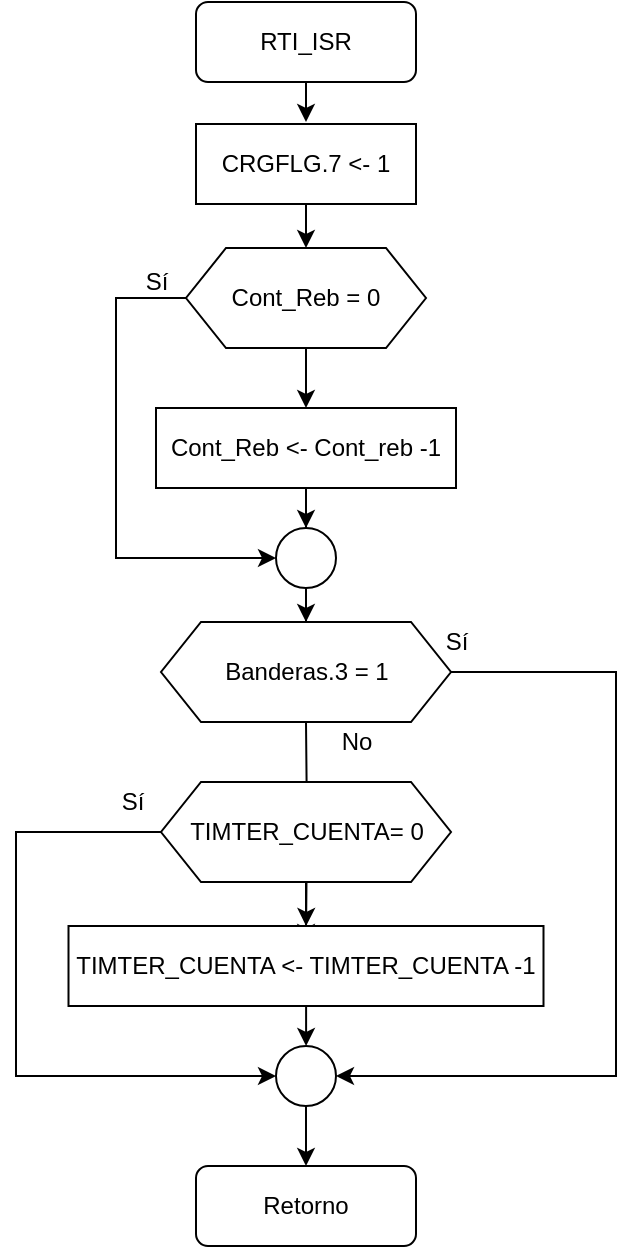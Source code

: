 <mxfile version="14.3.1" type="github">
  <diagram id="ydw8AFUS9a0xZyKnt8qM" name="Page-1">
    <mxGraphModel dx="1422" dy="803" grid="1" gridSize="10" guides="1" tooltips="1" connect="1" arrows="1" fold="1" page="1" pageScale="1" pageWidth="850" pageHeight="1100" math="0" shadow="0">
      <root>
        <mxCell id="0" />
        <mxCell id="1" parent="0" />
        <mxCell id="1_TsZxtXyOm5GQ7pMM07-7" style="edgeStyle=orthogonalEdgeStyle;rounded=0;orthogonalLoop=1;jettySize=auto;html=1;" parent="1" source="1_TsZxtXyOm5GQ7pMM07-1" edge="1">
          <mxGeometry relative="1" as="geometry">
            <mxPoint x="295" y="190" as="targetPoint" />
          </mxGeometry>
        </mxCell>
        <mxCell id="1_TsZxtXyOm5GQ7pMM07-1" value="RTI_ISR" style="rounded=1;whiteSpace=wrap;html=1;" parent="1" vertex="1">
          <mxGeometry x="240" y="130" width="110" height="40" as="geometry" />
        </mxCell>
        <mxCell id="1_TsZxtXyOm5GQ7pMM07-2" value="Retorno" style="rounded=1;whiteSpace=wrap;html=1;" parent="1" vertex="1">
          <mxGeometry x="240" y="712" width="110" height="40" as="geometry" />
        </mxCell>
        <mxCell id="1_TsZxtXyOm5GQ7pMM07-8" value="" style="edgeStyle=orthogonalEdgeStyle;rounded=0;orthogonalLoop=1;jettySize=auto;html=1;" parent="1" source="1_TsZxtXyOm5GQ7pMM07-3" target="1_TsZxtXyOm5GQ7pMM07-4" edge="1">
          <mxGeometry relative="1" as="geometry" />
        </mxCell>
        <mxCell id="1_TsZxtXyOm5GQ7pMM07-3" value="CRGFLG.7 &amp;lt;- 1" style="rounded=0;whiteSpace=wrap;html=1;" parent="1" vertex="1">
          <mxGeometry x="240" y="191" width="110" height="40" as="geometry" />
        </mxCell>
        <mxCell id="1_TsZxtXyOm5GQ7pMM07-9" value="" style="edgeStyle=orthogonalEdgeStyle;rounded=0;orthogonalLoop=1;jettySize=auto;html=1;" parent="1" source="1_TsZxtXyOm5GQ7pMM07-4" target="1_TsZxtXyOm5GQ7pMM07-6" edge="1">
          <mxGeometry relative="1" as="geometry" />
        </mxCell>
        <mxCell id="1_TsZxtXyOm5GQ7pMM07-13" style="edgeStyle=orthogonalEdgeStyle;rounded=0;orthogonalLoop=1;jettySize=auto;html=1;entryX=0;entryY=0.5;entryDx=0;entryDy=0;" parent="1" source="1_TsZxtXyOm5GQ7pMM07-4" target="1_TsZxtXyOm5GQ7pMM07-10" edge="1">
          <mxGeometry relative="1" as="geometry">
            <Array as="points">
              <mxPoint x="200" y="278" />
              <mxPoint x="200" y="408" />
            </Array>
          </mxGeometry>
        </mxCell>
        <mxCell id="1_TsZxtXyOm5GQ7pMM07-4" value="Cont_Reb = 0" style="shape=hexagon;perimeter=hexagonPerimeter2;whiteSpace=wrap;html=1;fixedSize=1;" parent="1" vertex="1">
          <mxGeometry x="235" y="253" width="120" height="50" as="geometry" />
        </mxCell>
        <mxCell id="1_TsZxtXyOm5GQ7pMM07-11" value="" style="edgeStyle=orthogonalEdgeStyle;rounded=0;orthogonalLoop=1;jettySize=auto;html=1;" parent="1" source="1_TsZxtXyOm5GQ7pMM07-6" target="1_TsZxtXyOm5GQ7pMM07-10" edge="1">
          <mxGeometry relative="1" as="geometry" />
        </mxCell>
        <mxCell id="1_TsZxtXyOm5GQ7pMM07-6" value="Cont_Reb &amp;lt;- Cont_reb -1" style="rounded=0;whiteSpace=wrap;html=1;" parent="1" vertex="1">
          <mxGeometry x="220" y="333" width="150" height="40" as="geometry" />
        </mxCell>
        <mxCell id="dqeOHaBh1mKaNVPjjmo3-10" value="" style="edgeStyle=orthogonalEdgeStyle;rounded=0;orthogonalLoop=1;jettySize=auto;html=1;" parent="1" target="dqeOHaBh1mKaNVPjjmo3-5" edge="1">
          <mxGeometry relative="1" as="geometry">
            <mxPoint x="295" y="490" as="sourcePoint" />
          </mxGeometry>
        </mxCell>
        <mxCell id="HzZsEaRdyIgh0KZAga-k-3" value="" style="edgeStyle=orthogonalEdgeStyle;rounded=0;orthogonalLoop=1;jettySize=auto;html=1;" edge="1" parent="1" source="1_TsZxtXyOm5GQ7pMM07-10" target="HzZsEaRdyIgh0KZAga-k-1">
          <mxGeometry relative="1" as="geometry" />
        </mxCell>
        <mxCell id="1_TsZxtXyOm5GQ7pMM07-10" value="" style="ellipse;whiteSpace=wrap;html=1;aspect=fixed;" parent="1" vertex="1">
          <mxGeometry x="280" y="393" width="30" height="30" as="geometry" />
        </mxCell>
        <mxCell id="1_TsZxtXyOm5GQ7pMM07-14" value="Sí" style="text;html=1;align=center;verticalAlign=middle;resizable=0;points=[];autosize=1;" parent="1" vertex="1">
          <mxGeometry x="205" y="260" width="30" height="20" as="geometry" />
        </mxCell>
        <mxCell id="dqeOHaBh1mKaNVPjjmo3-1" value="" style="edgeStyle=orthogonalEdgeStyle;rounded=0;orthogonalLoop=1;jettySize=auto;html=1;" parent="1" source="dqeOHaBh1mKaNVPjjmo3-3" edge="1">
          <mxGeometry relative="1" as="geometry">
            <mxPoint x="295.1" y="600" as="targetPoint" />
          </mxGeometry>
        </mxCell>
        <mxCell id="dqeOHaBh1mKaNVPjjmo3-2" style="edgeStyle=orthogonalEdgeStyle;rounded=0;orthogonalLoop=1;jettySize=auto;html=1;entryX=0;entryY=0.5;entryDx=0;entryDy=0;" parent="1" source="dqeOHaBh1mKaNVPjjmo3-3" target="dqeOHaBh1mKaNVPjjmo3-6" edge="1">
          <mxGeometry relative="1" as="geometry">
            <Array as="points">
              <mxPoint x="150" y="545" />
              <mxPoint x="150" y="667" />
            </Array>
          </mxGeometry>
        </mxCell>
        <mxCell id="dqeOHaBh1mKaNVPjjmo3-3" value="TIMTER_CUENTA= 0" style="shape=hexagon;perimeter=hexagonPerimeter2;whiteSpace=wrap;html=1;fixedSize=1;" parent="1" vertex="1">
          <mxGeometry x="222.5" y="520" width="145" height="50" as="geometry" />
        </mxCell>
        <mxCell id="dqeOHaBh1mKaNVPjjmo3-4" value="" style="edgeStyle=orthogonalEdgeStyle;rounded=0;orthogonalLoop=1;jettySize=auto;html=1;" parent="1" source="dqeOHaBh1mKaNVPjjmo3-5" target="dqeOHaBh1mKaNVPjjmo3-6" edge="1">
          <mxGeometry relative="1" as="geometry" />
        </mxCell>
        <mxCell id="dqeOHaBh1mKaNVPjjmo3-5" value="TIMTER_CUENTA &amp;lt;- TIMTER_CUENTA -1" style="rounded=0;whiteSpace=wrap;html=1;" parent="1" vertex="1">
          <mxGeometry x="176.25" y="592" width="237.5" height="40" as="geometry" />
        </mxCell>
        <mxCell id="dqeOHaBh1mKaNVPjjmo3-9" value="" style="edgeStyle=orthogonalEdgeStyle;rounded=0;orthogonalLoop=1;jettySize=auto;html=1;" parent="1" source="dqeOHaBh1mKaNVPjjmo3-6" target="1_TsZxtXyOm5GQ7pMM07-2" edge="1">
          <mxGeometry relative="1" as="geometry" />
        </mxCell>
        <mxCell id="dqeOHaBh1mKaNVPjjmo3-6" value="" style="ellipse;whiteSpace=wrap;html=1;aspect=fixed;" parent="1" vertex="1">
          <mxGeometry x="280" y="652" width="30" height="30" as="geometry" />
        </mxCell>
        <mxCell id="dqeOHaBh1mKaNVPjjmo3-7" value="Sí" style="text;html=1;align=center;verticalAlign=middle;resizable=0;points=[];autosize=1;" parent="1" vertex="1">
          <mxGeometry x="192.5" y="520" width="30" height="20" as="geometry" />
        </mxCell>
        <mxCell id="HzZsEaRdyIgh0KZAga-k-2" style="edgeStyle=orthogonalEdgeStyle;rounded=0;orthogonalLoop=1;jettySize=auto;html=1;entryX=1;entryY=0.5;entryDx=0;entryDy=0;" edge="1" parent="1" source="HzZsEaRdyIgh0KZAga-k-1" target="dqeOHaBh1mKaNVPjjmo3-6">
          <mxGeometry relative="1" as="geometry">
            <Array as="points">
              <mxPoint x="450" y="465" />
              <mxPoint x="450" y="667" />
            </Array>
          </mxGeometry>
        </mxCell>
        <mxCell id="HzZsEaRdyIgh0KZAga-k-1" value="Banderas.3 = 1" style="shape=hexagon;perimeter=hexagonPerimeter2;whiteSpace=wrap;html=1;fixedSize=1;" vertex="1" parent="1">
          <mxGeometry x="222.5" y="440" width="145" height="50" as="geometry" />
        </mxCell>
        <mxCell id="HzZsEaRdyIgh0KZAga-k-4" value="Sí" style="text;html=1;align=center;verticalAlign=middle;resizable=0;points=[];autosize=1;" vertex="1" parent="1">
          <mxGeometry x="355" y="440" width="30" height="20" as="geometry" />
        </mxCell>
        <mxCell id="HzZsEaRdyIgh0KZAga-k-5" value="No" style="text;html=1;align=center;verticalAlign=middle;resizable=0;points=[];autosize=1;" vertex="1" parent="1">
          <mxGeometry x="305" y="490" width="30" height="20" as="geometry" />
        </mxCell>
      </root>
    </mxGraphModel>
  </diagram>
</mxfile>
